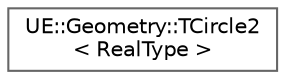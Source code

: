 digraph "Graphical Class Hierarchy"
{
 // INTERACTIVE_SVG=YES
 // LATEX_PDF_SIZE
  bgcolor="transparent";
  edge [fontname=Helvetica,fontsize=10,labelfontname=Helvetica,labelfontsize=10];
  node [fontname=Helvetica,fontsize=10,shape=box,height=0.2,width=0.4];
  rankdir="LR";
  Node0 [id="Node000000",label="UE::Geometry::TCircle2\l\< RealType \>",height=0.2,width=0.4,color="grey40", fillcolor="white", style="filled",URL="$da/dec/structUE_1_1Geometry_1_1TCircle2.html",tooltip=" "];
}
